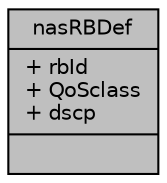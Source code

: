 digraph "nasRBDef"
{
 // LATEX_PDF_SIZE
  edge [fontname="Helvetica",fontsize="10",labelfontname="Helvetica",labelfontsize="10"];
  node [fontname="Helvetica",fontsize="10",shape=record];
  Node1 [label="{nasRBDef\n|+ rbId\l+ QoSclass\l+ dscp\l|}",height=0.2,width=0.4,color="black", fillcolor="grey75", style="filled", fontcolor="black",tooltip=" "];
}
